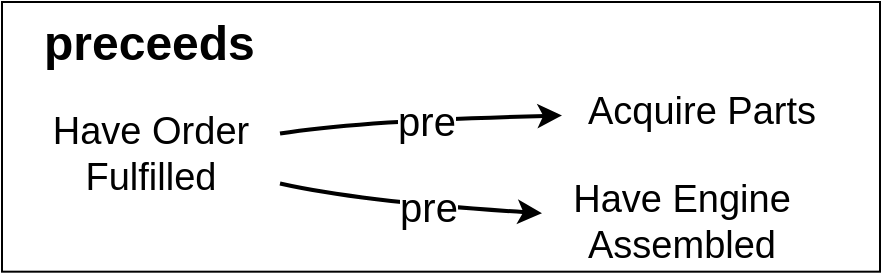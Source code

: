 <mxfile version="15.4.0" type="device" pages="14"><diagram name="iRL-manu-rel-1-contr-neg" id="lrQCM1Hvvk60PSm_WDTy"><mxGraphModel dx="4578" dy="3978" grid="1" gridSize="10" guides="1" tooltips="1" connect="1" arrows="1" fold="1" page="1" pageScale="1" pageWidth="850" pageHeight="1100" math="0" shadow="0"><root><mxCell id="0"/><mxCell id="1" parent="0"/><mxCell id="fjFCKpnaUV9YH-O8B2NR-1" value="&lt;font&gt;&lt;b&gt;preceeds&lt;/b&gt;&lt;/font&gt;" style="rounded=0;whiteSpace=wrap;html=1;align=left;fontSize=24;spacingLeft=19;horizontal=1;verticalAlign=top;" parent="1" vertex="1"><mxGeometry x="-3180" y="-3000" width="439" height="134.84" as="geometry"/></mxCell><mxCell id="fjFCKpnaUV9YH-O8B2NR-2" value="Have Order Fulfilled" style="text;html=1;align=center;verticalAlign=middle;whiteSpace=wrap;rounded=0;fontSize=19;" parent="1" vertex="1"><mxGeometry x="-3170" y="-2947.58" width="129" height="47.58" as="geometry"/></mxCell><mxCell id="fjFCKpnaUV9YH-O8B2NR-3" value="Acquire Parts" style="text;html=1;align=center;verticalAlign=middle;whiteSpace=wrap;rounded=0;fontSize=19;" parent="1" vertex="1"><mxGeometry x="-2900" y="-2980" width="140" height="70" as="geometry"/></mxCell><mxCell id="fjFCKpnaUV9YH-O8B2NR-4" value="" style="endArrow=classic;html=1;strokeWidth=2;curved=1;fontStyle=0;fontSize=11;" parent="1" source="fjFCKpnaUV9YH-O8B2NR-2" target="fjFCKpnaUV9YH-O8B2NR-3" edge="1"><mxGeometry width="50" height="50" relative="1" as="geometry"><mxPoint x="-2973" y="-2919.58" as="sourcePoint"/><mxPoint x="-3001" y="-2890.58" as="targetPoint"/><Array as="points"><mxPoint x="-3001" y="-2940.74"/></Array></mxGeometry></mxCell><mxCell id="rdbnbgjGoX2CtWjxVvFy-1" value="&lt;font style=&quot;font-size: 20px;&quot;&gt;pre&lt;/font&gt;" style="edgeLabel;html=1;align=center;verticalAlign=middle;resizable=0;points=[];" parent="fjFCKpnaUV9YH-O8B2NR-4" vertex="1" connectable="0"><mxGeometry x="0.039" relative="1" as="geometry"><mxPoint as="offset"/></mxGeometry></mxCell><mxCell id="1B3afFmwg3iGzVP_gcV6-1" value="Have Engine Assembled" style="text;html=1;align=center;verticalAlign=middle;whiteSpace=wrap;rounded=0;fontSize=19;" parent="1" vertex="1"><mxGeometry x="-2910" y="-2910" width="140" height="40" as="geometry"/></mxCell><mxCell id="1B3afFmwg3iGzVP_gcV6-2" value="" style="endArrow=classic;html=1;strokeWidth=2;curved=1;fontStyle=0;fontSize=11;" parent="1" source="fjFCKpnaUV9YH-O8B2NR-2" target="1B3afFmwg3iGzVP_gcV6-1" edge="1"><mxGeometry width="50" height="50" relative="1" as="geometry"><mxPoint x="-3033" y="-2921" as="sourcePoint"/><mxPoint x="-2890" y="-2933" as="targetPoint"/><Array as="points"><mxPoint x="-3000" y="-2900"/></Array></mxGeometry></mxCell><mxCell id="rdbnbgjGoX2CtWjxVvFy-3" value="&lt;span style=&quot;font-size: 20px;&quot;&gt;pre&lt;/span&gt;" style="edgeLabel;html=1;align=center;verticalAlign=middle;resizable=0;points=[];" parent="1B3afFmwg3iGzVP_gcV6-2" vertex="1" connectable="0"><mxGeometry x="0.133" relative="1" as="geometry"><mxPoint as="offset"/></mxGeometry></mxCell></root></mxGraphModel></diagram><diagram id="jRgEcZpF6pAmbIoYRc1D" name="iRL-manu-rel-2-contr-neg"><mxGraphModel dx="3961" dy="3623" grid="1" gridSize="10" guides="1" tooltips="1" connect="1" arrows="1" fold="1" page="1" pageScale="1" pageWidth="850" pageHeight="1100" math="0" shadow="0"><root><mxCell id="0"/><mxCell id="1" parent="0"/><mxCell id="3MwRY0myMUpInlV-LfYu-1" value="&lt;b&gt;preceeds&lt;/b&gt;" style="rounded=0;whiteSpace=wrap;html=1;align=left;fontSize=24;spacingLeft=19;horizontal=1;verticalAlign=top;" parent="1" vertex="1"><mxGeometry x="-3180" y="-3000" width="439" height="134.84" as="geometry"/></mxCell><mxCell id="3MwRY0myMUpInlV-LfYu-2" value="Have Engine Assembled" style="text;html=1;align=center;verticalAlign=middle;whiteSpace=wrap;rounded=0;fontSize=19;" parent="1" vertex="1"><mxGeometry x="-3170" y="-2930.74" width="129" height="30" as="geometry"/></mxCell><mxCell id="3MwRY0myMUpInlV-LfYu-3" value="Assemble Engine In House" style="text;html=1;align=center;verticalAlign=middle;whiteSpace=wrap;rounded=0;fontSize=19;" parent="1" vertex="1"><mxGeometry x="-2910" y="-2980" width="150" height="70" as="geometry"/></mxCell><mxCell id="3MwRY0myMUpInlV-LfYu-4" value="&lt;span style=&quot;font-size: 20px;&quot;&gt;pre&lt;/span&gt;" style="endArrow=classic;html=1;strokeWidth=2;curved=1;fontStyle=0;fontSize=11;" parent="1" source="3MwRY0myMUpInlV-LfYu-2" target="3MwRY0myMUpInlV-LfYu-3" edge="1"><mxGeometry width="50" height="50" relative="1" as="geometry"><mxPoint x="-2973" y="-2919.58" as="sourcePoint"/><mxPoint x="-3001" y="-2890.58" as="targetPoint"/><Array as="points"><mxPoint x="-3001" y="-2940.74"/></Array></mxGeometry></mxCell><mxCell id="3MwRY0myMUpInlV-LfYu-6" value="Outsource Assembly" style="text;html=1;align=center;verticalAlign=middle;whiteSpace=wrap;rounded=0;fontSize=19;" parent="1" vertex="1"><mxGeometry x="-2910" y="-2910" width="140" height="40" as="geometry"/></mxCell><mxCell id="3MwRY0myMUpInlV-LfYu-7" value="" style="endArrow=classic;html=1;strokeWidth=2;curved=1;fontStyle=0;fontSize=11;exitX=1;exitY=0.5;exitDx=0;exitDy=0;" parent="1" source="3MwRY0myMUpInlV-LfYu-2" target="3MwRY0myMUpInlV-LfYu-6" edge="1"><mxGeometry width="50" height="50" relative="1" as="geometry"><mxPoint x="-3033" y="-2921" as="sourcePoint"/><mxPoint x="-2890" y="-2933" as="targetPoint"/><Array as="points"><mxPoint x="-3000" y="-2900"/></Array></mxGeometry></mxCell><mxCell id="fubY15AHdBD4eoY4RWKj-1" value="&lt;span style=&quot;font-size: 20px;&quot;&gt;pre&lt;/span&gt;" style="edgeLabel;html=1;align=center;verticalAlign=middle;resizable=0;points=[];" parent="3MwRY0myMUpInlV-LfYu-7" vertex="1" connectable="0"><mxGeometry x="0.062" y="4" relative="1" as="geometry"><mxPoint as="offset"/></mxGeometry></mxCell></root></mxGraphModel></diagram><diagram id="zBmDgi2XzJmhAONFBeY-" name="iRL-manu-rel-3-contr-neg"><mxGraphModel dx="3961" dy="3623" grid="1" gridSize="10" guides="1" tooltips="1" connect="1" arrows="1" fold="1" page="1" pageScale="1" pageWidth="850" pageHeight="1100" math="0" shadow="0"><root><mxCell id="0"/><mxCell id="1" parent="0"/><mxCell id="jyI7H2SR0KBquLTpzaB4-1" value="&lt;b&gt;preceeds&lt;/b&gt;" style="rounded=0;whiteSpace=wrap;html=1;align=left;fontSize=24;spacingLeft=19;horizontal=1;verticalAlign=top;" parent="1" vertex="1"><mxGeometry x="-3180" y="-3000" width="439" height="134.84" as="geometry"/></mxCell><mxCell id="jyI7H2SR0KBquLTpzaB4-2" value="Acquire Parts" style="text;html=1;align=center;verticalAlign=middle;whiteSpace=wrap;rounded=0;fontSize=19;" parent="1" vertex="1"><mxGeometry x="-3170" y="-2930.74" width="70" height="30" as="geometry"/></mxCell><mxCell id="jyI7H2SR0KBquLTpzaB4-3" value="Parts Acquired In Time" style="text;html=1;align=center;verticalAlign=middle;whiteSpace=wrap;rounded=0;fontSize=19;" parent="1" vertex="1"><mxGeometry x="-2950" y="-3000" width="205" height="40" as="geometry"/></mxCell><mxCell id="jyI7H2SR0KBquLTpzaB4-4" value="" style="endArrow=classic;html=1;strokeWidth=2;curved=1;fontStyle=0;fontSize=11;entryX=0;entryY=0.5;entryDx=0;entryDy=0;" parent="1" source="jyI7H2SR0KBquLTpzaB4-2" target="jyI7H2SR0KBquLTpzaB4-3" edge="1"><mxGeometry width="50" height="50" relative="1" as="geometry"><mxPoint x="-2973" y="-2919.58" as="sourcePoint"/><mxPoint x="-3001" y="-2890.58" as="targetPoint"/><Array as="points"/></mxGeometry></mxCell><mxCell id="3PyQHtIq7X9c3-_Pvbcy-1" value="&lt;span style=&quot;font-size: 20px;&quot;&gt;pre&lt;/span&gt;" style="edgeLabel;html=1;align=center;verticalAlign=middle;resizable=0;points=[];" parent="jyI7H2SR0KBquLTpzaB4-4" vertex="1" connectable="0"><mxGeometry x="0.043" y="-2" relative="1" as="geometry"><mxPoint as="offset"/></mxGeometry></mxCell><mxCell id="jyI7H2SR0KBquLTpzaB4-6" value="Parts Acquired Late" style="text;html=1;align=center;verticalAlign=middle;whiteSpace=wrap;rounded=0;fontSize=19;" parent="1" vertex="1"><mxGeometry x="-2935" y="-2960" width="175" height="40" as="geometry"/></mxCell><mxCell id="jyI7H2SR0KBquLTpzaB4-7" value="" style="endArrow=classic;html=1;strokeWidth=2;curved=1;fontStyle=0;fontSize=11;exitX=1;exitY=0.5;exitDx=0;exitDy=0;entryX=0;entryY=0.5;entryDx=0;entryDy=0;" parent="1" source="jyI7H2SR0KBquLTpzaB4-2" target="jyI7H2SR0KBquLTpzaB4-6" edge="1"><mxGeometry width="50" height="50" relative="1" as="geometry"><mxPoint x="-3033" y="-2921" as="sourcePoint"/><mxPoint x="-2890" y="-2933" as="targetPoint"/><Array as="points"><mxPoint x="-3000" y="-2920"/></Array></mxGeometry></mxCell><mxCell id="3PyQHtIq7X9c3-_Pvbcy-2" value="&lt;span style=&quot;font-size: 20px;&quot;&gt;pre&lt;/span&gt;" style="edgeLabel;html=1;align=center;verticalAlign=middle;resizable=0;points=[];" parent="jyI7H2SR0KBquLTpzaB4-7" vertex="1" connectable="0"><mxGeometry x="0.019" y="1" relative="1" as="geometry"><mxPoint as="offset"/></mxGeometry></mxCell><mxCell id="V6BlTrcxJ4MDQwYPDPuZ-1" value="Parts Never Acquired" style="text;html=1;align=center;verticalAlign=middle;whiteSpace=wrap;rounded=0;fontSize=19;" vertex="1" parent="1"><mxGeometry x="-2950" y="-2920" width="190" height="40" as="geometry"/></mxCell><mxCell id="V6BlTrcxJ4MDQwYPDPuZ-2" value="" style="endArrow=classic;html=1;strokeWidth=2;curved=1;fontStyle=0;fontSize=11;exitX=1;exitY=0.75;exitDx=0;exitDy=0;" edge="1" parent="1" source="jyI7H2SR0KBquLTpzaB4-2" target="V6BlTrcxJ4MDQwYPDPuZ-1"><mxGeometry width="50" height="50" relative="1" as="geometry"><mxPoint x="-3090" y="-2905.74" as="sourcePoint"/><mxPoint x="-2925" y="-2930" as="targetPoint"/><Array as="points"><mxPoint x="-3010" y="-2890"/></Array></mxGeometry></mxCell><mxCell id="V6BlTrcxJ4MDQwYPDPuZ-3" value="&lt;span style=&quot;font-size: 20px;&quot;&gt;pre&lt;/span&gt;" style="edgeLabel;html=1;align=center;verticalAlign=middle;resizable=0;points=[];" vertex="1" connectable="0" parent="V6BlTrcxJ4MDQwYPDPuZ-2"><mxGeometry x="0.019" y="1" relative="1" as="geometry"><mxPoint as="offset"/></mxGeometry></mxCell></root></mxGraphModel></diagram><diagram id="1IxjrtlEPSZ1EHy36e9s" name="iRL-manu-rel-4-contr-neg"><mxGraphModel dx="4578" dy="3978" grid="1" gridSize="10" guides="1" tooltips="1" connect="1" arrows="1" fold="1" page="1" pageScale="1" pageWidth="850" pageHeight="1100" math="0" shadow="0"><root><mxCell id="0"/><mxCell id="1" parent="0"/><mxCell id="nlNQb1uuhed4q07HRmEf-1" value="&lt;b&gt;preceeds&lt;/b&gt;" style="rounded=0;whiteSpace=wrap;html=1;align=left;fontSize=24;spacingLeft=19;horizontal=1;verticalAlign=top;" parent="1" vertex="1"><mxGeometry x="-3180" y="-3000" width="439" height="134.84" as="geometry"/></mxCell><mxCell id="nlNQb1uuhed4q07HRmEf-2" value="Parts Never Acquired" style="text;html=1;align=center;verticalAlign=middle;whiteSpace=wrap;rounded=0;fontSize=19;" parent="1" vertex="1"><mxGeometry x="-3150" y="-2930.74" width="120" height="30" as="geometry"/></mxCell><mxCell id="nlNQb1uuhed4q07HRmEf-3" value="Order is Cancelled" style="text;html=1;align=center;verticalAlign=middle;whiteSpace=wrap;rounded=0;fontSize=19;" parent="1" vertex="1"><mxGeometry x="-2880" y="-2950.74" width="100" height="70" as="geometry"/></mxCell><mxCell id="RuJxHSUn0UA0OMpb73bB-1" value="" style="endArrow=classic;html=1;strokeWidth=2;curved=1;fontStyle=0;fontSize=11;" parent="1" source="nlNQb1uuhed4q07HRmEf-2" target="nlNQb1uuhed4q07HRmEf-3" edge="1"><mxGeometry width="50" height="50" relative="1" as="geometry"><mxPoint x="-3043" y="-2931" as="sourcePoint"/><mxPoint x="-2900" y="-2943" as="targetPoint"/><Array as="points"><mxPoint x="-3001" y="-2940.74"/></Array></mxGeometry></mxCell><mxCell id="RuJxHSUn0UA0OMpb73bB-2" value="&lt;span style=&quot;color: rgba(0, 0, 0, 0); font-family: monospace; font-size: 0px; text-align: start; background-color: rgb(251, 251, 251);&quot;&gt;%3CmxGraphModel%3E%3Croot%3E%3CmxCell%20id%3D%220%22%2F%3E%3CmxCell%20id%3D%221%22%20parent%3D%220%22%2F%3E%3Cobject%20label%3D%22%26lt%3Bfont%20face%3D%26quot%3BTimes%20New%20Roman%26quot%3B%20style%3D%26quot%3Bfont-size%3A%2022px%3B%26quot%3B%26gt%3B%26lt%3Bi%20style%3D%26quot%3Bfont-size%3A%2022px%3B%26quot%3B%26gt%3Bf%26lt%3B%2Fi%26gt%3B%26lt%3B%2Ffont%26gt%3B%22%20concept%3D%22effectGroup%22%20id%3D%222%22%3E%3CmxCell%20style%3D%22ellipse%3BwhiteSpace%3Dwrap%3Bhtml%3D1%3Baspect%3Dfixed%3BstrokeWidth%3D2%3BfontSize%3D22%3BfillColor%3D%23dae8fc%3BstrokeColor%3D%236c8ebf%3BverticalAlign%3Dmiddle%3BspacingBottom%3D5%3BfontStyle%3D1%22%20vertex%3D%221%22%20parent%3D%221%22%3E%3CmxGeometry%20x%3D%22-2974%22%20y%3D%22-2930.74%22%20width%3D%2227%22%20height%3D%2227%22%20as%3D%22geometry%22%2F%3E%3C%2FmxCell%3E%3C%2Fobject%3E%3C%2Froot%3E%3C%2FmxGraphModel%3E&lt;/span&gt;" style="edgeLabel;html=1;align=center;verticalAlign=middle;resizable=0;points=[];fontSize=22;labelBackgroundColor=default;" parent="RuJxHSUn0UA0OMpb73bB-1" vertex="1" connectable="0"><mxGeometry x="-0.196" y="-16" relative="1" as="geometry"><mxPoint x="10" y="-18" as="offset"/></mxGeometry></mxCell><mxCell id="GSCYiZ5QWXx-j_vsUgmq-1" value="&lt;span style=&quot;font-size: 20px;&quot;&gt;pre&lt;/span&gt;" style="edgeLabel;html=1;align=center;verticalAlign=middle;resizable=0;points=[];" parent="RuJxHSUn0UA0OMpb73bB-1" vertex="1" connectable="0"><mxGeometry x="-0.026" y="-1" relative="1" as="geometry"><mxPoint as="offset"/></mxGeometry></mxCell></root></mxGraphModel></diagram><diagram id="mF4jjamFUtdUcgxOceSQ" name="iRL-manu-rel-5-contr-neg"><mxGraphModel dx="4578" dy="3978" grid="1" gridSize="10" guides="1" tooltips="1" connect="1" arrows="1" fold="1" page="1" pageScale="1" pageWidth="850" pageHeight="1100" math="0" shadow="0"><root><mxCell id="0"/><mxCell id="1" parent="0"/><mxCell id="Jh1ieqGiToqUIMGj4EJh-1" value="&lt;b&gt;preceeds&lt;/b&gt;" style="rounded=0;whiteSpace=wrap;html=1;align=left;fontSize=24;spacingLeft=19;horizontal=1;verticalAlign=top;" parent="1" vertex="1"><mxGeometry x="-3220" y="-3040" width="439" height="134.84" as="geometry"/></mxCell><mxCell id="Jh1ieqGiToqUIMGj4EJh-2" value="Order is Cancelled" style="text;html=1;align=center;verticalAlign=middle;whiteSpace=wrap;rounded=0;fontSize=19;" parent="1" vertex="1"><mxGeometry x="-3180" y="-2970.74" width="100" height="30" as="geometry"/></mxCell><mxCell id="Jh1ieqGiToqUIMGj4EJh-3" value="Penalty is Issued" style="text;html=1;align=center;verticalAlign=middle;whiteSpace=wrap;rounded=0;fontSize=19;" parent="1" vertex="1"><mxGeometry x="-2910" y="-2990.74" width="90" height="70" as="geometry"/></mxCell><mxCell id="Jh1ieqGiToqUIMGj4EJh-4" value="" style="endArrow=classic;html=1;strokeWidth=2;curved=1;fontStyle=0;fontSize=11;" parent="1" source="Jh1ieqGiToqUIMGj4EJh-2" target="Jh1ieqGiToqUIMGj4EJh-3" edge="1"><mxGeometry width="50" height="50" relative="1" as="geometry"><mxPoint x="-3083" y="-2971" as="sourcePoint"/><mxPoint x="-2940" y="-2983" as="targetPoint"/><Array as="points"><mxPoint x="-3041" y="-2980.74"/></Array></mxGeometry></mxCell><mxCell id="WPbqDN8c8AwQJTKuVeDM-1" value="&lt;span style=&quot;font-size: 20px;&quot;&gt;pre&lt;/span&gt;" style="edgeLabel;html=1;align=center;verticalAlign=middle;resizable=0;points=[];" parent="Jh1ieqGiToqUIMGj4EJh-4" vertex="1" connectable="0"><mxGeometry x="0.125" y="-1" relative="1" as="geometry"><mxPoint as="offset"/></mxGeometry></mxCell></root></mxGraphModel></diagram><diagram id="vYKbGq_c37cxqWt-kweQ" name="iRL-manu-rel-6-contr-neg"><mxGraphModel dx="4578" dy="3978" grid="1" gridSize="10" guides="1" tooltips="1" connect="1" arrows="1" fold="1" page="1" pageScale="1" pageWidth="850" pageHeight="1100" math="0" shadow="0"><root><mxCell id="0"/><mxCell id="1" parent="0"/><mxCell id="4D4Ky4i7R2cBNQQYwYDM-1" value="&lt;b&gt;preceeds&lt;/b&gt;" style="rounded=0;whiteSpace=wrap;html=1;align=left;fontSize=24;spacingLeft=19;horizontal=1;verticalAlign=top;" parent="1" vertex="1"><mxGeometry x="-3220" y="-3040" width="439" height="134.84" as="geometry"/></mxCell><mxCell id="4D4Ky4i7R2cBNQQYwYDM-2" value="Previous Order was Cancelled" style="text;html=1;align=center;verticalAlign=middle;whiteSpace=wrap;rounded=0;fontSize=19;" parent="1" vertex="1"><mxGeometry x="-3181" y="-2970.74" width="100" height="30" as="geometry"/></mxCell><mxCell id="4D4Ky4i7R2cBNQQYwYDM-3" value="Penalty is Issued" style="text;html=1;align=center;verticalAlign=middle;whiteSpace=wrap;rounded=0;fontSize=19;" parent="1" vertex="1"><mxGeometry x="-2910" y="-2981.11" width="90" height="50.74" as="geometry"/></mxCell><mxCell id="4D4Ky4i7R2cBNQQYwYDM-4" value="" style="endArrow=classic;html=1;strokeWidth=2;curved=1;fontStyle=0;fontSize=11;" parent="1" source="4D4Ky4i7R2cBNQQYwYDM-2" target="4D4Ky4i7R2cBNQQYwYDM-3" edge="1"><mxGeometry width="50" height="50" relative="1" as="geometry"><mxPoint x="-3083" y="-2971" as="sourcePoint"/><mxPoint x="-2940" y="-2983" as="targetPoint"/><Array as="points"><mxPoint x="-3041" y="-2980.74"/></Array></mxGeometry></mxCell><mxCell id="ERLDPRNhxPG-Ecbuka2h-1" value="&lt;span style=&quot;font-size: 20px;&quot;&gt;pre&lt;/span&gt;" style="edgeLabel;html=1;align=center;verticalAlign=middle;resizable=0;points=[];" parent="4D4Ky4i7R2cBNQQYwYDM-4" vertex="1" connectable="0"><mxGeometry x="0.013" relative="1" as="geometry"><mxPoint as="offset"/></mxGeometry></mxCell></root></mxGraphModel></diagram><diagram id="Au_eIEvgqQtElC9Wct7o" name="iRL-manu-rel-7-contr-neg"><mxGraphModel dx="4578" dy="3978" grid="1" gridSize="10" guides="1" tooltips="1" connect="1" arrows="1" fold="1" page="1" pageScale="1" pageWidth="850" pageHeight="1100" math="0" shadow="0"><root><mxCell id="0"/><mxCell id="1" parent="0"/><mxCell id="8bAgGs7-TkSVf-weHCQd-1" value="&lt;b&gt;preceeds&lt;/b&gt;" style="rounded=0;whiteSpace=wrap;html=1;align=left;fontSize=24;spacingLeft=19;horizontal=1;verticalAlign=top;" parent="1" vertex="1"><mxGeometry x="-3220" y="-3040" width="439" height="134.84" as="geometry"/></mxCell><mxCell id="8bAgGs7-TkSVf-weHCQd-2" value="Acquire Parts" style="text;html=1;align=center;verticalAlign=middle;whiteSpace=wrap;rounded=0;fontSize=19;" parent="1" vertex="1"><mxGeometry x="-3181" y="-2970.74" width="100" height="30" as="geometry"/></mxCell><mxCell id="8bAgGs7-TkSVf-weHCQd-3" value="Have the Engine Assembled" style="text;html=1;align=center;verticalAlign=middle;whiteSpace=wrap;rounded=0;fontSize=19;" parent="1" vertex="1"><mxGeometry x="-2890" y="-2981.11" width="90" height="50.74" as="geometry"/></mxCell><mxCell id="8bAgGs7-TkSVf-weHCQd-4" value="" style="endArrow=classic;html=1;strokeWidth=2;curved=1;fontStyle=0;fontSize=11;" parent="1" source="8bAgGs7-TkSVf-weHCQd-2" target="8bAgGs7-TkSVf-weHCQd-3" edge="1"><mxGeometry width="50" height="50" relative="1" as="geometry"><mxPoint x="-3083" y="-2971" as="sourcePoint"/><mxPoint x="-2940" y="-2983" as="targetPoint"/><Array as="points"><mxPoint x="-3041" y="-2980.74"/></Array></mxGeometry></mxCell><mxCell id="H3nzUARZ75K-VJuU3aTM-1" value="&lt;span style=&quot;font-size: 20px;&quot;&gt;pre&lt;/span&gt;" style="edgeLabel;html=1;align=center;verticalAlign=middle;resizable=0;points=[];" parent="8bAgGs7-TkSVf-weHCQd-4" vertex="1" connectable="0"><mxGeometry x="-0.069" y="-3" relative="1" as="geometry"><mxPoint as="offset"/></mxGeometry></mxCell></root></mxGraphModel></diagram><diagram id="4KhcXFip8CfWlh6ND8Yw" name="iRL-manu-rel-8-contr-neg"><mxGraphModel dx="4578" dy="3978" grid="1" gridSize="10" guides="1" tooltips="1" connect="1" arrows="1" fold="1" page="1" pageScale="1" pageWidth="850" pageHeight="1100" math="0" shadow="0"><root><mxCell id="0"/><mxCell id="1" parent="0"/><mxCell id="HlySVwfMdXEdnLrNr_hF-1" value="&lt;b&gt;preceeds&lt;/b&gt;" style="rounded=0;whiteSpace=wrap;html=1;align=left;fontSize=24;spacingLeft=19;horizontal=1;verticalAlign=top;" parent="1" vertex="1"><mxGeometry x="-3220" y="-3040" width="439" height="134.84" as="geometry"/></mxCell><mxCell id="HlySVwfMdXEdnLrNr_hF-2" value="Reputation (previous status)" style="text;html=1;align=center;verticalAlign=middle;whiteSpace=wrap;rounded=0;fontSize=19;" parent="1" vertex="1"><mxGeometry x="-3181" y="-2970.74" width="100" height="30" as="geometry"/></mxCell><mxCell id="HlySVwfMdXEdnLrNr_hF-3" value="Reputation" style="text;html=1;align=center;verticalAlign=middle;whiteSpace=wrap;rounded=0;fontSize=19;" parent="1" vertex="1"><mxGeometry x="-2920" y="-2990" width="100" height="49.26" as="geometry"/></mxCell><mxCell id="HlySVwfMdXEdnLrNr_hF-4" value="" style="endArrow=classic;html=1;strokeWidth=2;curved=1;fontStyle=0;fontSize=11;" parent="1" source="HlySVwfMdXEdnLrNr_hF-2" target="HlySVwfMdXEdnLrNr_hF-3" edge="1"><mxGeometry width="50" height="50" relative="1" as="geometry"><mxPoint x="-3083" y="-2971" as="sourcePoint"/><mxPoint x="-2940" y="-2983" as="targetPoint"/><Array as="points"><mxPoint x="-3041" y="-2980.74"/></Array></mxGeometry></mxCell><mxCell id="PU4ZKztpbto3shqGTW_s-1" value="&lt;span style=&quot;font-size: 20px;&quot;&gt;pre&lt;/span&gt;" style="edgeLabel;html=1;align=center;verticalAlign=middle;resizable=0;points=[];" parent="HlySVwfMdXEdnLrNr_hF-4" vertex="1" connectable="0"><mxGeometry x="-0.081" y="-3" relative="1" as="geometry"><mxPoint as="offset"/></mxGeometry></mxCell></root></mxGraphModel></diagram><diagram id="FeQZBwoRJbgXJpnwxUOL" name="iRL-manu-rel-9-contr-neg"><mxGraphModel dx="4578" dy="3978" grid="1" gridSize="10" guides="1" tooltips="1" connect="1" arrows="1" fold="1" page="1" pageScale="1" pageWidth="850" pageHeight="1100" math="0" shadow="0"><root><mxCell id="0"/><mxCell id="1" parent="0"/><mxCell id="kzmNn4Tice0ezbUPIXT1-1" value="&lt;b&gt;preceeds&lt;/b&gt;" style="rounded=0;whiteSpace=wrap;html=1;align=left;fontSize=24;spacingLeft=19;horizontal=1;verticalAlign=top;" parent="1" vertex="1"><mxGeometry x="-3220" y="-3040" width="439" height="134.84" as="geometry"/></mxCell><mxCell id="kzmNn4Tice0ezbUPIXT1-2" value="Good Construction Quality" style="text;html=1;align=center;verticalAlign=middle;whiteSpace=wrap;rounded=0;fontSize=19;" parent="1" vertex="1"><mxGeometry x="-3181" y="-2970.74" width="100" height="30" as="geometry"/></mxCell><mxCell id="kzmNn4Tice0ezbUPIXT1-3" value="Reputation" style="text;html=1;align=center;verticalAlign=middle;whiteSpace=wrap;rounded=0;fontSize=19;" parent="1" vertex="1"><mxGeometry x="-2960" y="-2979.53" width="140" height="47.58" as="geometry"/></mxCell><mxCell id="kzmNn4Tice0ezbUPIXT1-4" value="" style="endArrow=classic;html=1;strokeWidth=2;curved=1;fontStyle=0;fontSize=11;" parent="1" source="kzmNn4Tice0ezbUPIXT1-2" target="kzmNn4Tice0ezbUPIXT1-3" edge="1"><mxGeometry width="50" height="50" relative="1" as="geometry"><mxPoint x="-3083" y="-2971" as="sourcePoint"/><mxPoint x="-2940" y="-2983" as="targetPoint"/><Array as="points"><mxPoint x="-3041" y="-2980.74"/></Array></mxGeometry></mxCell><mxCell id="EHra6FvcJuSsmztCbmHT-1" value="&lt;span style=&quot;font-size: 20px;&quot;&gt;pre&lt;/span&gt;" style="edgeLabel;html=1;align=center;verticalAlign=middle;resizable=0;points=[];" parent="kzmNn4Tice0ezbUPIXT1-4" vertex="1" connectable="0"><mxGeometry x="0.086" y="-2" relative="1" as="geometry"><mxPoint as="offset"/></mxGeometry></mxCell></root></mxGraphModel></diagram><diagram id="P1F7y5oBeZOF15YZMAfe" name="iRL-manu-rel-10-contr-neg"><mxGraphModel dx="4578" dy="3978" grid="1" gridSize="10" guides="1" tooltips="1" connect="1" arrows="1" fold="1" page="1" pageScale="1" pageWidth="850" pageHeight="1100" math="0" shadow="0"><root><mxCell id="0"/><mxCell id="1" parent="0"/><mxCell id="xvbG_RXCLySQc_8d9MsR-1" value="&lt;b&gt;preceeds&lt;/b&gt;" style="rounded=0;whiteSpace=wrap;html=1;align=left;fontSize=24;spacingLeft=19;horizontal=1;verticalAlign=top;" parent="1" vertex="1"><mxGeometry x="-3220" y="-3040" width="439" height="134.84" as="geometry"/></mxCell><mxCell id="xvbG_RXCLySQc_8d9MsR-2" value="Bad Construction Quality" style="text;html=1;align=center;verticalAlign=middle;whiteSpace=wrap;rounded=0;fontSize=19;" parent="1" vertex="1"><mxGeometry x="-3220" y="-2990" width="158" height="70" as="geometry"/></mxCell><mxCell id="xvbG_RXCLySQc_8d9MsR-3" value="Reputation" style="text;html=1;align=center;verticalAlign=middle;whiteSpace=wrap;rounded=0;fontSize=19;" parent="1" vertex="1"><mxGeometry x="-2940" y="-2990" width="110" height="30.74" as="geometry"/></mxCell><mxCell id="xvbG_RXCLySQc_8d9MsR-4" value="" style="endArrow=classic;html=1;strokeWidth=2;curved=1;fontStyle=0;fontSize=11;" parent="1" source="xvbG_RXCLySQc_8d9MsR-2" target="xvbG_RXCLySQc_8d9MsR-3" edge="1"><mxGeometry width="50" height="50" relative="1" as="geometry"><mxPoint x="-3083" y="-2971" as="sourcePoint"/><mxPoint x="-2940" y="-2983" as="targetPoint"/><Array as="points"><mxPoint x="-3000" y="-2990"/></Array></mxGeometry></mxCell><mxCell id="0Nk_bASyrPqFowfFYpbC-1" value="&lt;span style=&quot;font-size: 20px;&quot;&gt;pre&lt;/span&gt;" style="edgeLabel;html=1;align=center;verticalAlign=middle;resizable=0;points=[];" parent="xvbG_RXCLySQc_8d9MsR-4" vertex="1" connectable="0"><mxGeometry x="-0.193" y="-4" relative="1" as="geometry"><mxPoint as="offset"/></mxGeometry></mxCell></root></mxGraphModel></diagram><diagram id="Xo7n9-qTVo7QPiPUUxzN" name="iRL-manu-rel-11-contr-neg"><mxGraphModel dx="4834" dy="4136" grid="1" gridSize="10" guides="1" tooltips="1" connect="1" arrows="1" fold="1" page="1" pageScale="1" pageWidth="850" pageHeight="1100" math="0" shadow="0">&#xa;      <root>&#xa;        <mxCell id="0"/>&#xa;        <mxCell id="1" parent="0"/>&#xa;        <mxCell id="RVhw47yI1inJTAi2Jn-t-1" value="&lt;b&gt;preceeds&lt;/b&gt;" style="rounded=0;whiteSpace=wrap;html=1;align=left;fontSize=24;spacingLeft=19;horizontal=1;verticalAlign=top;" parent="1" vertex="1">&#xa;          <mxGeometry x="-3220" y="-3040" width="439" height="134.84" as="geometry"/>&#xa;        </mxCell>&#xa;        <mxCell id="RVhw47yI1inJTAi2Jn-t-2" value="Heater On" style="text;html=1;align=center;verticalAlign=middle;whiteSpace=wrap;rounded=0;fontSize=19;" parent="1" vertex="1">&#xa;          <mxGeometry x="-3190" y="-2970.74" width="100" height="30" as="geometry"/>&#xa;        </mxCell>&#xa;        <mxCell id="RVhw47yI1inJTAi2Jn-t-3" value="Maintain Ideal Temperature (current level)" style="text;html=1;align=center;verticalAlign=middle;whiteSpace=wrap;rounded=0;fontSize=19;" parent="1" vertex="1">&#xa;          <mxGeometry x="-2960" y="-2990.74" width="140" height="70" as="geometry"/>&#xa;        </mxCell>&#xa;        <mxCell id="RVhw47yI1inJTAi2Jn-t-4" value="" style="endArrow=classic;html=1;strokeWidth=2;curved=1;fontStyle=0;fontSize=11;" parent="1" source="RVhw47yI1inJTAi2Jn-t-2" target="RVhw47yI1inJTAi2Jn-t-3" edge="1">&#xa;          <mxGeometry width="50" height="50" relative="1" as="geometry">&#xa;            <mxPoint x="-3083" y="-2971" as="sourcePoint"/>&#xa;            <mxPoint x="-2940" y="-2983" as="targetPoint"/>&#xa;            <Array as="points">&#xa;              <mxPoint x="-3041" y="-2980.74"/>&#xa;            </Array>&#xa;          </mxGeometry>&#xa;        </mxCell>&#xa;        <mxCell id="vS-57JXFUeiiRTdq3fIT-1" value="&lt;span style=&quot;font-size: 20px;&quot;&gt;pre&lt;/span&gt;" style="edgeLabel;html=1;align=center;verticalAlign=middle;resizable=0;points=[];" parent="RVhw47yI1inJTAi2Jn-t-4" vertex="1" connectable="0">&#xa;          <mxGeometry x="0.002" y="-4" relative="1" as="geometry">&#xa;            <mxPoint as="offset"/>&#xa;          </mxGeometry>&#xa;        </mxCell>&#xa;      </root>&#xa;    </mxGraphModel></diagram><diagram id="enEovX3N7CVmyAMt918q" name="iRL-manu-rel-12-contr-neg"><mxGraphModel dx="4834" dy="4136" grid="1" gridSize="10" guides="1" tooltips="1" connect="1" arrows="1" fold="1" page="1" pageScale="1" pageWidth="850" pageHeight="1100" math="0" shadow="0">&#xa;      <root>&#xa;        <mxCell id="0"/>&#xa;        <mxCell id="1" parent="0"/>&#xa;        <mxCell id="xQaqpPyg9VID6BLQ5Ywr-1" value="&lt;b&gt;preceeds&lt;/b&gt;" style="rounded=0;whiteSpace=wrap;html=1;align=left;fontSize=24;spacingLeft=19;horizontal=1;verticalAlign=top;" parent="1" vertex="1">&#xa;          <mxGeometry x="-3220" y="-3040" width="439" height="134.84" as="geometry"/>&#xa;        </mxCell>&#xa;        <mxCell id="xQaqpPyg9VID6BLQ5Ywr-2" value="Minimize Running Time" style="text;html=1;align=center;verticalAlign=middle;whiteSpace=wrap;rounded=0;fontSize=19;" parent="1" vertex="1">&#xa;          <mxGeometry x="-3220" y="-2970.74" width="139" height="30" as="geometry"/>&#xa;        </mxCell>&#xa;        <mxCell id="xQaqpPyg9VID6BLQ5Ywr-3" value="Minimize Cost" style="text;html=1;align=center;verticalAlign=middle;whiteSpace=wrap;rounded=0;fontSize=19;" parent="1" vertex="1">&#xa;          <mxGeometry x="-2960" y="-2990.74" width="140" height="70" as="geometry"/>&#xa;        </mxCell>&#xa;        <mxCell id="xQaqpPyg9VID6BLQ5Ywr-4" value="" style="endArrow=classic;html=1;strokeWidth=2;curved=1;fontStyle=0;fontSize=11;" parent="1" source="xQaqpPyg9VID6BLQ5Ywr-2" target="xQaqpPyg9VID6BLQ5Ywr-3" edge="1">&#xa;          <mxGeometry width="50" height="50" relative="1" as="geometry">&#xa;            <mxPoint x="-3083" y="-2971" as="sourcePoint"/>&#xa;            <mxPoint x="-2940" y="-2983" as="targetPoint"/>&#xa;            <Array as="points">&#xa;              <mxPoint x="-3041" y="-2980.74"/>&#xa;            </Array>&#xa;          </mxGeometry>&#xa;        </mxCell>&#xa;        <mxCell id="BYkNKXQEe0c-rd53l_gV-1" value="&lt;span style=&quot;font-size: 20px;&quot;&gt;pre&lt;/span&gt;" style="edgeLabel;html=1;align=center;verticalAlign=middle;resizable=0;points=[];" parent="xQaqpPyg9VID6BLQ5Ywr-4" vertex="1" connectable="0">&#xa;          <mxGeometry x="0.015" y="-2" relative="1" as="geometry">&#xa;            <mxPoint x="1" as="offset"/>&#xa;          </mxGeometry>&#xa;        </mxCell>&#xa;      </root>&#xa;    </mxGraphModel></diagram><diagram name="iRL-manu-rel-13-contr-neg" id="P5TjuPJcCvfCDk246iFM"><mxGraphModel dx="4834" dy="4136" grid="1" gridSize="10" guides="1" tooltips="1" connect="1" arrows="1" fold="1" page="1" pageScale="1" pageWidth="850" pageHeight="1100" math="0" shadow="0">&#xa;      <root>&#xa;        <mxCell id="KZR2G05XeIorMjJvlH5d-0"/>&#xa;        <mxCell id="KZR2G05XeIorMjJvlH5d-1" parent="KZR2G05XeIorMjJvlH5d-0"/>&#xa;        <mxCell id="P1nydeQG2YEQZM4IScHP-0" value="&lt;b&gt;preceeds&lt;/b&gt;" style="rounded=0;whiteSpace=wrap;html=1;align=left;fontSize=24;spacingLeft=19;horizontal=1;verticalAlign=top;" parent="KZR2G05XeIorMjJvlH5d-1" vertex="1">&#xa;          <mxGeometry x="-3220" y="-3040" width="439" height="134.84" as="geometry"/>&#xa;        </mxCell>&#xa;        <mxCell id="P1nydeQG2YEQZM4IScHP-1" value="Maintain Ideal Temperature" style="text;html=1;align=center;verticalAlign=middle;whiteSpace=wrap;rounded=0;fontSize=19;" parent="KZR2G05XeIorMjJvlH5d-1" vertex="1">&#xa;          <mxGeometry x="-3200" y="-2990" width="150" height="60" as="geometry"/>&#xa;        </mxCell>&#xa;        <mxCell id="P1nydeQG2YEQZM4IScHP-2" value="Maximize Comfort" style="text;html=1;align=center;verticalAlign=middle;whiteSpace=wrap;rounded=0;fontSize=19;" parent="KZR2G05XeIorMjJvlH5d-1" vertex="1">&#xa;          <mxGeometry x="-2900" y="-2990.74" width="110" height="70" as="geometry"/>&#xa;        </mxCell>&#xa;        <mxCell id="P1nydeQG2YEQZM4IScHP-3" value="" style="endArrow=classic;html=1;strokeWidth=2;curved=1;fontStyle=0;fontSize=11;" parent="KZR2G05XeIorMjJvlH5d-1" source="P1nydeQG2YEQZM4IScHP-1" target="P1nydeQG2YEQZM4IScHP-2" edge="1">&#xa;          <mxGeometry width="50" height="50" relative="1" as="geometry">&#xa;            <mxPoint x="-3083" y="-2971" as="sourcePoint"/>&#xa;            <mxPoint x="-2940" y="-2983" as="targetPoint"/>&#xa;            <Array as="points">&#xa;              <mxPoint x="-2970" y="-2980"/>&#xa;            </Array>&#xa;          </mxGeometry>&#xa;        </mxCell>&#xa;        <mxCell id="tMf9S9EvBLD6GvvmbuR2-2" value="&lt;span style=&quot;font-size: 20px;&quot;&gt;pre&lt;/span&gt;" style="edgeLabel;html=1;align=center;verticalAlign=middle;resizable=0;points=[];" parent="P1nydeQG2YEQZM4IScHP-3" vertex="1" connectable="0">&#xa;          <mxGeometry x="0.035" y="-6" relative="1" as="geometry">&#xa;            <mxPoint as="offset"/>&#xa;          </mxGeometry>&#xa;        </mxCell>&#xa;      </root>&#xa;    </mxGraphModel></diagram><diagram id="KmZoFBOVh3dv930wX-Ls" name="iRL-manu-rel-14-contr-neg"><mxGraphModel dx="4834" dy="4136" grid="1" gridSize="10" guides="1" tooltips="1" connect="1" arrows="1" fold="1" page="1" pageScale="1" pageWidth="850" pageHeight="1100" math="0" shadow="0">&#xa;      <root>&#xa;        <mxCell id="0"/>&#xa;        <mxCell id="1" parent="0"/>&#xa;        <mxCell id="zR3rDmZMNpX64OfMa4Os-1" value="&lt;b&gt;preceeds&lt;/b&gt;" style="rounded=0;whiteSpace=wrap;html=1;align=left;fontSize=24;spacingLeft=19;horizontal=1;verticalAlign=top;" parent="1" vertex="1">&#xa;          <mxGeometry x="-3220" y="-3040" width="439" height="134.84" as="geometry"/>&#xa;        </mxCell>&#xa;        <mxCell id="zR3rDmZMNpX64OfMa4Os-2" value="Controller" style="text;html=1;align=center;verticalAlign=middle;whiteSpace=wrap;rounded=0;fontSize=19;" parent="1" vertex="1">&#xa;          <mxGeometry x="-3190.5" y="-2990.74" width="110" height="60" as="geometry"/>&#xa;        </mxCell>&#xa;        <mxCell id="zR3rDmZMNpX64OfMa4Os-3" value="Temperature Controlled" style="text;html=1;align=center;verticalAlign=middle;whiteSpace=wrap;rounded=0;fontSize=19;" parent="1" vertex="1">&#xa;          <mxGeometry x="-2920.5" y="-2990.74" width="110" height="70" as="geometry"/>&#xa;        </mxCell>&#xa;        <mxCell id="zR3rDmZMNpX64OfMa4Os-4" value="" style="endArrow=classic;html=1;strokeWidth=2;curved=1;fontStyle=0;fontSize=11;" parent="1" source="zR3rDmZMNpX64OfMa4Os-2" target="zR3rDmZMNpX64OfMa4Os-3" edge="1">&#xa;          <mxGeometry width="50" height="50" relative="1" as="geometry">&#xa;            <mxPoint x="-3103.5" y="-2971" as="sourcePoint"/>&#xa;            <mxPoint x="-2960.5" y="-2983" as="targetPoint"/>&#xa;            <Array as="points">&#xa;              <mxPoint x="-2990.5" y="-2980"/>&#xa;            </Array>&#xa;          </mxGeometry>&#xa;        </mxCell>&#xa;        <mxCell id="4hb71C1DySsfnt2NlVJj-1" value="&lt;span style=&quot;font-size: 20px;&quot;&gt;pre&lt;/span&gt;" style="edgeLabel;html=1;align=center;verticalAlign=middle;resizable=0;points=[];" parent="zR3rDmZMNpX64OfMa4Os-4" vertex="1" connectable="0">&#xa;          <mxGeometry x="-0.095" y="-6" relative="1" as="geometry">&#xa;            <mxPoint x="7" y="-8" as="offset"/>&#xa;          </mxGeometry>&#xa;        </mxCell>&#xa;      </root>&#xa;    </mxGraphModel></diagram></mxfile>